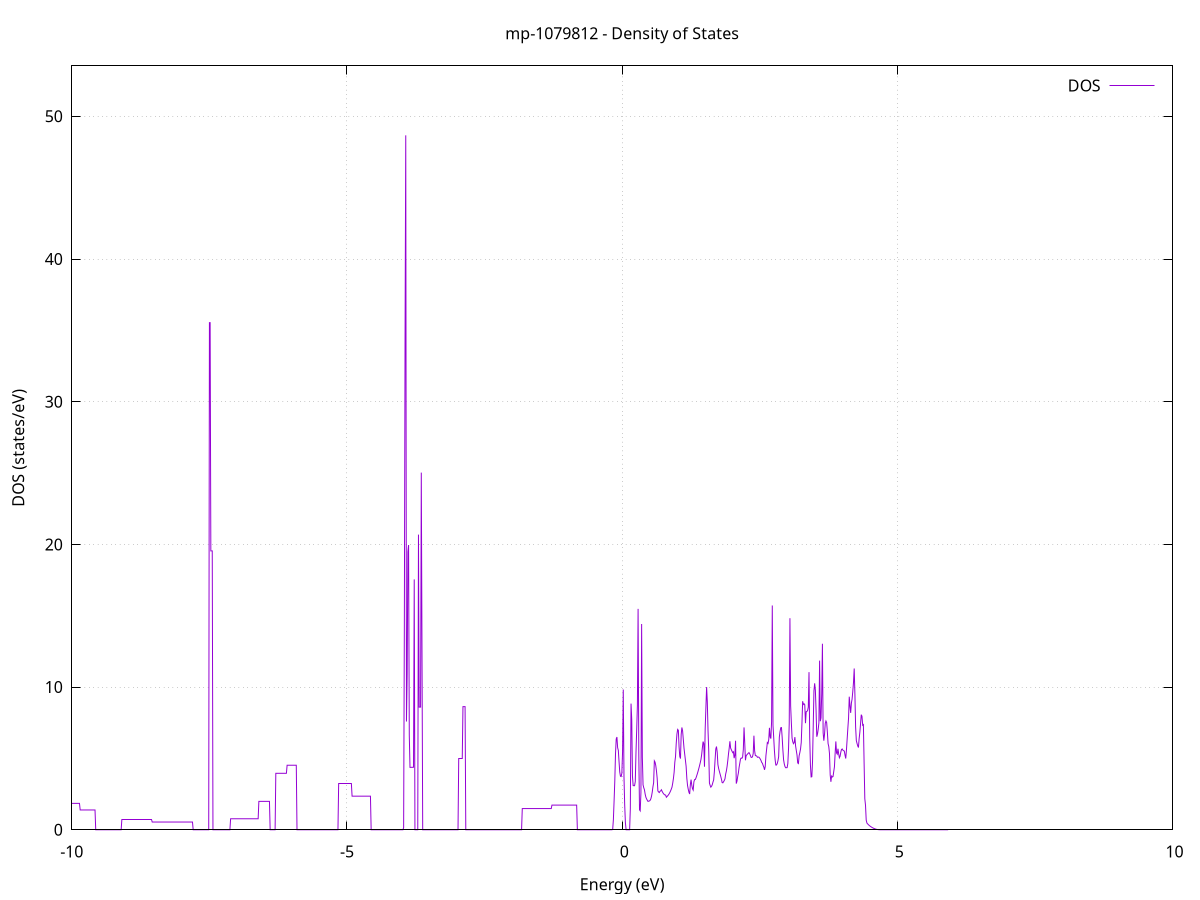 set title 'mp-1079812 - Density of States'
set xlabel 'Energy (eV)'
set ylabel 'DOS (states/eV)'
set grid
set xrange [-10:10]
set yrange [0:53.538]
set xzeroaxis lt -1
set terminal png size 800,600
set output 'mp-1079812_dos_gnuplot.png'
plot '-' using 1:2 with lines title 'DOS'
-19.741000 0.000000
-19.728200 0.000000
-19.715400 0.000000
-19.702500 0.000000
-19.689700 0.000000
-19.676900 0.000000
-19.664000 0.000000
-19.651200 0.000000
-19.638400 0.000000
-19.625500 0.000000
-19.612700 0.000000
-19.599900 0.000000
-19.587000 0.000000
-19.574200 0.000000
-19.561400 0.000000
-19.548500 0.000000
-19.535700 0.000000
-19.522900 0.000000
-19.510000 0.000000
-19.497200 0.000000
-19.484400 0.000000
-19.471500 0.000000
-19.458700 0.000000
-19.445900 0.000000
-19.433000 0.000000
-19.420200 0.000000
-19.407400 0.000000
-19.394600 0.000000
-19.381700 0.000000
-19.368900 0.000000
-19.356100 0.000000
-19.343200 0.000000
-19.330400 0.000000
-19.317600 0.000000
-19.304700 0.000000
-19.291900 0.000000
-19.279100 0.000000
-19.266200 0.000000
-19.253400 0.000000
-19.240600 0.000000
-19.227700 0.000000
-19.214900 0.000000
-19.202100 0.000000
-19.189200 0.000000
-19.176400 0.000000
-19.163600 0.000000
-19.150700 0.000000
-19.137900 0.000000
-19.125100 0.000000
-19.112200 0.000000
-19.099400 0.000000
-19.086600 0.000000
-19.073700 0.000000
-19.060900 0.000000
-19.048100 0.000000
-19.035300 0.000000
-19.022400 0.000000
-19.009600 0.000000
-18.996800 0.000000
-18.983900 0.000000
-18.971100 0.000000
-18.958300 0.000000
-18.945400 0.000000
-18.932600 0.000000
-18.919800 0.000000
-18.906900 0.000000
-18.894100 0.000000
-18.881300 0.000000
-18.868400 0.000000
-18.855600 0.000000
-18.842800 0.000000
-18.829900 0.000000
-18.817100 0.000000
-18.804300 0.000000
-18.791400 0.000000
-18.778600 0.000000
-18.765800 0.000000
-18.752900 0.000000
-18.740100 0.000000
-18.727300 0.000000
-18.714400 0.000000
-18.701600 0.000000
-18.688800 0.000000
-18.676000 0.000000
-18.663100 0.000000
-18.650300 0.000000
-18.637500 0.000000
-18.624600 0.000000
-18.611800 0.000000
-18.599000 0.000000
-18.586100 0.000000
-18.573300 0.000000
-18.560500 0.000000
-18.547600 0.000000
-18.534800 0.000000
-18.522000 0.000000
-18.509100 0.000000
-18.496300 0.000000
-18.483500 0.000000
-18.470600 0.000000
-18.457800 0.000000
-18.445000 0.000000
-18.432100 0.000000
-18.419300 0.000000
-18.406500 0.000000
-18.393600 0.000000
-18.380800 0.000000
-18.368000 0.000000
-18.355100 0.000000
-18.342300 0.000000
-18.329500 0.000000
-18.316700 0.000000
-18.303800 0.000000
-18.291000 0.000000
-18.278200 0.000000
-18.265300 0.000000
-18.252500 0.000000
-18.239700 0.000000
-18.226800 0.000000
-18.214000 0.000000
-18.201200 0.000000
-18.188300 0.000000
-18.175500 0.000000
-18.162700 0.000000
-18.149800 0.000000
-18.137000 0.000000
-18.124200 0.000000
-18.111300 0.000000
-18.098500 0.000000
-18.085700 0.000000
-18.072800 0.000000
-18.060000 0.000000
-18.047200 0.000000
-18.034300 0.000000
-18.021500 0.000000
-18.008700 0.000000
-17.995800 0.000000
-17.983000 0.000000
-17.970200 0.000000
-17.957400 0.000000
-17.944500 0.000000
-17.931700 0.000000
-17.918900 0.000000
-17.906000 0.000000
-17.893200 0.000000
-17.880400 0.000000
-17.867500 0.000000
-17.854700 0.000000
-17.841900 0.000000
-17.829000 0.000000
-17.816200 0.000000
-17.803400 0.000000
-17.790500 0.000000
-17.777700 0.000000
-17.764900 0.000000
-17.752000 0.000000
-17.739200 0.000000
-17.726400 0.000000
-17.713500 0.000000
-17.700700 0.000000
-17.687900 0.000000
-17.675000 0.000000
-17.662200 0.000000
-17.649400 0.000000
-17.636500 0.000000
-17.623700 0.000000
-17.610900 0.000000
-17.598100 0.000000
-17.585200 0.000000
-17.572400 0.000000
-17.559600 0.000000
-17.546700 0.000000
-17.533900 0.000000
-17.521100 0.000000
-17.508200 0.000000
-17.495400 0.000000
-17.482600 0.000000
-17.469700 0.000000
-17.456900 0.000000
-17.444100 0.000000
-17.431200 0.000000
-17.418400 0.000000
-17.405600 0.000000
-17.392700 0.000000
-17.379900 0.000000
-17.367100 0.000000
-17.354200 0.000000
-17.341400 0.000000
-17.328600 0.000000
-17.315700 0.000000
-17.302900 0.000000
-17.290100 0.000000
-17.277200 0.000000
-17.264400 0.000000
-17.251600 0.000000
-17.238800 0.000000
-17.225900 0.000000
-17.213100 0.000000
-17.200300 0.000000
-17.187400 0.000000
-17.174600 0.000000
-17.161800 0.000000
-17.148900 0.000000
-17.136100 0.000000
-17.123300 0.000000
-17.110400 0.000000
-17.097600 0.000000
-17.084800 0.000000
-17.071900 0.000000
-17.059100 0.000000
-17.046300 0.000000
-17.033400 0.000000
-17.020600 0.000000
-17.007800 0.000000
-16.994900 0.000000
-16.982100 0.000000
-16.969300 0.000000
-16.956400 0.000000
-16.943600 0.000000
-16.930800 0.000000
-16.917900 0.000000
-16.905100 0.000000
-16.892300 0.000000
-16.879500 0.000000
-16.866600 0.000000
-16.853800 0.000000
-16.841000 0.000000
-16.828100 0.000000
-16.815300 0.000000
-16.802500 0.000000
-16.789600 0.000000
-16.776800 0.000000
-16.764000 0.000000
-16.751100 0.000000
-16.738300 0.000000
-16.725500 0.000000
-16.712600 0.000000
-16.699800 0.000000
-16.687000 0.000000
-16.674100 0.000000
-16.661300 0.000000
-16.648500 0.000000
-16.635600 0.000000
-16.622800 0.000000
-16.610000 0.000000
-16.597100 0.000000
-16.584300 0.000000
-16.571500 0.000000
-16.558600 0.000000
-16.545800 0.000000
-16.533000 0.000000
-16.520200 0.000000
-16.507300 0.000000
-16.494500 0.000000
-16.481700 0.000000
-16.468800 0.000000
-16.456000 0.000000
-16.443200 0.000000
-16.430300 0.000000
-16.417500 0.000000
-16.404700 0.000000
-16.391800 0.000000
-16.379000 0.000000
-16.366200 0.000000
-16.353300 0.000000
-16.340500 0.000000
-16.327700 0.000000
-16.314800 0.000000
-16.302000 0.000000
-16.289200 0.000000
-16.276300 0.000000
-16.263500 0.000000
-16.250700 0.000000
-16.237800 0.000000
-16.225000 0.000000
-16.212200 0.000000
-16.199300 0.000000
-16.186500 0.000000
-16.173700 0.000000
-16.160900 0.000000
-16.148000 0.000000
-16.135200 0.000000
-16.122400 0.000000
-16.109500 0.000000
-16.096700 0.000000
-16.083900 0.000000
-16.071000 0.000000
-16.058200 0.000000
-16.045400 0.000000
-16.032500 0.000000
-16.019700 0.000000
-16.006900 0.000000
-15.994000 0.000000
-15.981200 0.000000
-15.968400 0.000000
-15.955500 0.000000
-15.942700 0.000000
-15.929900 0.000000
-15.917000 0.000000
-15.904200 0.000000
-15.891400 0.000000
-15.878500 0.000000
-15.865700 0.000000
-15.852900 0.000000
-15.840100 0.000000
-15.827200 0.000000
-15.814400 0.000000
-15.801600 0.000000
-15.788700 0.000000
-15.775900 0.000000
-15.763100 0.000000
-15.750200 0.000000
-15.737400 0.000000
-15.724600 0.000000
-15.711700 0.000000
-15.698900 0.000000
-15.686100 0.000000
-15.673200 0.000000
-15.660400 0.000000
-15.647600 0.000000
-15.634700 0.000000
-15.621900 0.000000
-15.609100 0.000000
-15.596200 0.000000
-15.583400 0.000000
-15.570600 0.000000
-15.557700 0.000000
-15.544900 0.000000
-15.532100 0.000000
-15.519200 0.000000
-15.506400 0.000000
-15.493600 0.000000
-15.480800 0.000000
-15.467900 0.000000
-15.455100 0.000000
-15.442300 0.000000
-15.429400 0.000000
-15.416600 0.000000
-15.403800 0.000000
-15.390900 0.000000
-15.378100 0.000000
-15.365300 18.483800
-15.352400 6.755700
-15.339600 6.755700
-15.326800 6.755700
-15.313900 6.755700
-15.301100 6.755700
-15.288300 0.000000
-15.275400 0.000000
-15.262600 0.000000
-15.249800 0.000000
-15.236900 0.000000
-15.224100 0.000000
-15.211300 5.734800
-15.198400 5.734800
-15.185600 5.734800
-15.172800 5.734800
-15.159900 5.734800
-15.147100 14.155900
-15.134300 14.155900
-15.121500 14.155900
-15.108600 0.000000
-15.095800 0.000000
-15.083000 0.000000
-15.070100 0.000000
-15.057300 0.000000
-15.044500 0.000000
-15.031600 0.000000
-15.018800 0.000000
-15.006000 0.000000
-14.993100 0.000000
-14.980300 0.000000
-14.967500 0.000000
-14.954600 0.000000
-14.941800 0.000000
-14.929000 0.000000
-14.916100 0.000000
-14.903300 0.000000
-14.890500 0.000000
-14.877600 0.000000
-14.864800 0.000000
-14.852000 0.000000
-14.839100 0.000000
-14.826300 0.000000
-14.813500 0.000000
-14.800600 0.000000
-14.787800 0.000000
-14.775000 0.000000
-14.762200 0.000000
-14.749300 0.000000
-14.736500 0.000000
-14.723700 0.000000
-14.710800 0.000000
-14.698000 0.000000
-14.685200 0.000000
-14.672300 0.000000
-14.659500 0.000000
-14.646700 0.000000
-14.633800 0.000000
-14.621000 0.000000
-14.608200 0.000000
-14.595300 0.000000
-14.582500 0.000000
-14.569700 0.000000
-14.556800 0.000000
-14.544000 0.000000
-14.531200 0.000000
-14.518300 0.000000
-14.505500 0.000000
-14.492700 0.000000
-14.479800 0.000000
-14.467000 0.000000
-14.454200 0.000000
-14.441300 0.000000
-14.428500 0.000000
-14.415700 0.000000
-14.402900 0.000000
-14.390000 0.000000
-14.377200 0.000000
-14.364400 0.000000
-14.351500 0.000000
-14.338700 0.000000
-14.325900 0.000000
-14.313000 0.000000
-14.300200 0.000000
-14.287400 0.000000
-14.274500 0.000000
-14.261700 0.000000
-14.248900 0.000000
-14.236000 0.000000
-14.223200 0.000000
-14.210400 0.000000
-14.197500 0.000000
-14.184700 0.000000
-14.171900 0.000000
-14.159000 0.000000
-14.146200 0.000000
-14.133400 0.000000
-14.120500 0.000000
-14.107700 0.000000
-14.094900 0.000000
-14.082000 0.000000
-14.069200 0.000000
-14.056400 0.000000
-14.043600 0.000000
-14.030700 0.000000
-14.017900 0.000000
-14.005100 0.000000
-13.992200 0.000000
-13.979400 0.000000
-13.966600 0.000000
-13.953700 0.000000
-13.940900 0.000000
-13.928100 0.000000
-13.915200 0.000000
-13.902400 0.000000
-13.889600 0.000000
-13.876700 0.000000
-13.863900 0.000000
-13.851100 0.000000
-13.838200 0.000000
-13.825400 0.000000
-13.812600 0.000000
-13.799700 0.000000
-13.786900 0.000000
-13.774100 0.000000
-13.761200 0.000000
-13.748400 0.000000
-13.735600 0.000000
-13.722700 0.000000
-13.709900 0.000000
-13.697100 0.000000
-13.684300 0.000000
-13.671400 0.000000
-13.658600 0.000000
-13.645800 0.000000
-13.632900 0.000000
-13.620100 0.000000
-13.607300 0.000000
-13.594400 0.000000
-13.581600 0.000000
-13.568800 0.000000
-13.555900 0.000000
-13.543100 0.000000
-13.530300 0.000000
-13.517400 0.000000
-13.504600 0.000000
-13.491800 0.000000
-13.478900 0.000000
-13.466100 0.000000
-13.453300 0.000000
-13.440400 0.000000
-13.427600 0.000000
-13.414800 0.000000
-13.401900 0.000000
-13.389100 0.000000
-13.376300 0.000000
-13.363400 0.000000
-13.350600 0.000000
-13.337800 0.000000
-13.325000 0.000000
-13.312100 0.000000
-13.299300 0.000000
-13.286500 0.000000
-13.273600 0.000000
-13.260800 0.000000
-13.248000 0.000000
-13.235100 0.000000
-13.222300 0.000000
-13.209500 0.000000
-13.196600 0.000000
-13.183800 0.000000
-13.171000 0.000000
-13.158100 0.000000
-13.145300 0.000000
-13.132500 0.000000
-13.119600 0.000000
-13.106800 0.000000
-13.094000 0.000000
-13.081100 0.000000
-13.068300 0.000000
-13.055500 0.000000
-13.042600 0.000000
-13.029800 0.000000
-13.017000 0.000000
-13.004100 0.000000
-12.991300 0.000000
-12.978500 0.000000
-12.965700 0.000000
-12.952800 0.000000
-12.940000 0.000000
-12.927200 0.000000
-12.914300 0.000000
-12.901500 0.000000
-12.888700 0.000000
-12.875800 0.000000
-12.863000 0.000000
-12.850200 0.000000
-12.837300 0.000000
-12.824500 0.000000
-12.811700 0.000000
-12.798800 0.000000
-12.786000 0.000000
-12.773200 0.000000
-12.760300 0.000000
-12.747500 0.000000
-12.734700 0.000000
-12.721800 0.000000
-12.709000 0.000000
-12.696200 0.000000
-12.683300 0.000000
-12.670500 0.000000
-12.657700 0.000000
-12.644800 0.000000
-12.632000 0.000000
-12.619200 0.000000
-12.606400 0.000000
-12.593500 0.000000
-12.580700 0.000000
-12.567900 0.000000
-12.555000 0.000000
-12.542200 0.000000
-12.529400 0.000000
-12.516500 0.000000
-12.503700 0.000000
-12.490900 0.000000
-12.478000 0.000000
-12.465200 0.000000
-12.452400 0.000000
-12.439500 0.000000
-12.426700 0.000000
-12.413900 0.000000
-12.401000 0.000000
-12.388200 0.000000
-12.375400 0.000000
-12.362500 0.000000
-12.349700 0.000000
-12.336900 0.000000
-12.324000 0.000000
-12.311200 0.000000
-12.298400 0.000000
-12.285500 0.000000
-12.272700 0.000000
-12.259900 0.000000
-12.247100 0.000000
-12.234200 0.000000
-12.221400 0.000000
-12.208600 0.000000
-12.195700 0.000000
-12.182900 0.000000
-12.170100 0.000000
-12.157200 0.000000
-12.144400 0.000000
-12.131600 0.000000
-12.118700 0.000000
-12.105900 0.000000
-12.093100 0.000000
-12.080200 0.000000
-12.067400 0.000000
-12.054600 0.000000
-12.041700 0.000000
-12.028900 0.000000
-12.016100 0.000000
-12.003200 0.000000
-11.990400 0.000000
-11.977600 0.000000
-11.964700 0.000000
-11.951900 0.000000
-11.939100 0.000000
-11.926200 0.000000
-11.913400 0.000000
-11.900600 0.000000
-11.887800 0.000000
-11.874900 0.000000
-11.862100 0.000000
-11.849300 0.000000
-11.836400 0.000000
-11.823600 0.000000
-11.810800 0.000000
-11.797900 0.000000
-11.785100 0.000000
-11.772300 0.000000
-11.759400 0.000000
-11.746600 0.000000
-11.733800 0.000000
-11.720900 0.000000
-11.708100 0.000000
-11.695300 0.000000
-11.682400 0.000000
-11.669600 0.000000
-11.656800 0.000000
-11.643900 0.000000
-11.631100 0.000000
-11.618300 0.000000
-11.605400 0.000000
-11.592600 0.000000
-11.579800 0.000000
-11.567000 3.596400
-11.554100 3.596400
-11.541300 3.596400
-11.528500 3.596400
-11.515600 3.596400
-11.502800 3.596400
-11.490000 3.596400
-11.477100 3.596400
-11.464300 1.264800
-11.451500 1.264800
-11.438600 1.264800
-11.425800 1.264800
-11.413000 1.264800
-11.400100 1.264800
-11.387300 1.264800
-11.374500 1.264800
-11.361600 1.264800
-11.348800 1.264800
-11.336000 1.264800
-11.323100 1.264800
-11.310300 1.264800
-11.297500 1.264800
-11.284600 1.264800
-11.271800 1.264800
-11.259000 1.264800
-11.246100 1.264800
-11.233300 1.264800
-11.220500 1.264800
-11.207700 1.264800
-11.194800 1.264800
-11.182000 1.264800
-11.169200 1.264800
-11.156300 1.264800
-11.143500 0.000000
-11.130700 0.000000
-11.117800 0.000000
-11.105000 0.000000
-11.092200 0.000000
-11.079300 0.000000
-11.066500 0.000000
-11.053700 0.000000
-11.040800 0.000000
-11.028000 0.000000
-11.015200 0.000000
-11.002300 0.000000
-10.989500 0.000000
-10.976700 0.000000
-10.963800 0.000000
-10.951000 0.000000
-10.938200 0.000000
-10.925300 0.000000
-10.912500 0.000000
-10.899700 0.000000
-10.886800 0.000000
-10.874000 0.000000
-10.861200 0.000000
-10.848400 0.000000
-10.835500 0.000000
-10.822700 0.000000
-10.809900 0.000000
-10.797000 0.000000
-10.784200 0.000000
-10.771400 0.000000
-10.758500 0.000000
-10.745700 0.000000
-10.732900 0.000000
-10.720000 0.000000
-10.707200 0.000000
-10.694400 0.000000
-10.681500 0.000000
-10.668700 0.671400
-10.655900 0.671400
-10.643000 0.671400
-10.630200 0.671400
-10.617400 0.671400
-10.604500 0.671400
-10.591700 0.671400
-10.578900 0.671400
-10.566000 0.671400
-10.553200 0.671400
-10.540400 0.671400
-10.527500 0.671400
-10.514700 0.671400
-10.501900 0.671400
-10.489100 0.671400
-10.476200 0.671400
-10.463400 0.671400
-10.450600 0.671400
-10.437700 0.671400
-10.424900 0.671400
-10.412100 0.671400
-10.399200 0.671400
-10.386400 0.671400
-10.373600 0.671400
-10.360700 0.671400
-10.347900 0.671400
-10.335100 0.671400
-10.322200 0.671400
-10.309400 0.671400
-10.296600 0.671400
-10.283700 0.671400
-10.270900 0.671400
-10.258100 0.671400
-10.245200 0.671400
-10.232400 0.671400
-10.219600 0.671400
-10.206700 0.671400
-10.193900 0.671400
-10.181100 0.671400
-10.168200 0.671400
-10.155400 0.671400
-10.142600 0.671400
-10.129800 0.671400
-10.116900 0.671400
-10.104100 0.671400
-10.091300 0.671400
-10.078400 0.671400
-10.065600 1.848800
-10.052800 1.848800
-10.039900 1.848800
-10.027100 1.848800
-10.014300 1.848800
-10.001400 1.848800
-9.988600 1.848800
-9.975800 1.848800
-9.962900 1.848800
-9.950100 1.848800
-9.937300 1.848800
-9.924400 1.848800
-9.911600 1.848800
-9.898800 1.848800
-9.885900 1.848800
-9.873100 1.848800
-9.860300 1.848800
-9.847400 1.387900
-9.834600 1.387900
-9.821800 1.387900
-9.808900 1.387900
-9.796100 1.387900
-9.783300 1.387900
-9.770500 1.387900
-9.757600 1.387900
-9.744800 1.387900
-9.732000 1.387900
-9.719100 1.387900
-9.706300 1.387900
-9.693500 1.387900
-9.680600 1.387900
-9.667800 1.387900
-9.655000 1.387900
-9.642100 1.387900
-9.629300 1.387900
-9.616500 1.387900
-9.603600 1.387900
-9.590800 1.387900
-9.578000 1.387900
-9.565100 0.000000
-9.552300 0.000000
-9.539500 0.000000
-9.526600 0.000000
-9.513800 0.000000
-9.501000 0.000000
-9.488100 0.000000
-9.475300 0.000000
-9.462500 0.000000
-9.449600 0.000000
-9.436800 0.000000
-9.424000 0.000000
-9.411200 0.000000
-9.398300 0.000000
-9.385500 0.000000
-9.372700 0.000000
-9.359800 0.000000
-9.347000 0.000000
-9.334200 0.000000
-9.321300 0.000000
-9.308500 0.000000
-9.295700 0.000000
-9.282800 0.000000
-9.270000 0.000000
-9.257200 0.000000
-9.244300 0.000000
-9.231500 0.000000
-9.218700 0.000000
-9.205800 0.000000
-9.193000 0.000000
-9.180200 0.000000
-9.167300 0.000000
-9.154500 0.000000
-9.141700 0.000000
-9.128800 0.000000
-9.116000 0.000000
-9.103200 0.000000
-9.090300 0.721300
-9.077500 0.721300
-9.064700 0.721300
-9.051900 0.721300
-9.039000 0.721300
-9.026200 0.721300
-9.013400 0.721300
-9.000500 0.721300
-8.987700 0.721300
-8.974900 0.721300
-8.962000 0.721300
-8.949200 0.721300
-8.936400 0.721300
-8.923500 0.721300
-8.910700 0.721300
-8.897900 0.721300
-8.885000 0.721300
-8.872200 0.721300
-8.859400 0.721300
-8.846500 0.721300
-8.833700 0.721300
-8.820900 0.721300
-8.808000 0.721300
-8.795200 0.721300
-8.782400 0.721300
-8.769500 0.721300
-8.756700 0.721300
-8.743900 0.721300
-8.731000 0.721300
-8.718200 0.721300
-8.705400 0.721300
-8.692600 0.721300
-8.679700 0.721300
-8.666900 0.721300
-8.654100 0.721300
-8.641200 0.721300
-8.628400 0.721300
-8.615600 0.721300
-8.602700 0.721300
-8.589900 0.721300
-8.577100 0.721300
-8.564200 0.721300
-8.551400 0.721300
-8.538600 0.541800
-8.525700 0.541800
-8.512900 0.541800
-8.500100 0.541800
-8.487200 0.541800
-8.474400 0.541800
-8.461600 0.541800
-8.448700 0.541800
-8.435900 0.541800
-8.423100 0.541800
-8.410200 0.541800
-8.397400 0.541800
-8.384600 0.541800
-8.371700 0.541800
-8.358900 0.541800
-8.346100 0.541800
-8.333300 0.541800
-8.320400 0.541800
-8.307600 0.541800
-8.294800 0.541800
-8.281900 0.541800
-8.269100 0.541800
-8.256300 0.541800
-8.243400 0.541800
-8.230600 0.541800
-8.217800 0.541800
-8.204900 0.541800
-8.192100 0.541800
-8.179300 0.541800
-8.166400 0.541800
-8.153600 0.541800
-8.140800 0.541800
-8.127900 0.541800
-8.115100 0.541800
-8.102300 0.541800
-8.089400 0.541800
-8.076600 0.541800
-8.063800 0.541800
-8.050900 0.541800
-8.038100 0.541800
-8.025300 0.541800
-8.012400 0.541800
-7.999600 0.541800
-7.986800 0.541800
-7.974000 0.541800
-7.961100 0.541800
-7.948300 0.541800
-7.935500 0.541800
-7.922600 0.541800
-7.909800 0.541800
-7.897000 0.541800
-7.884100 0.541800
-7.871300 0.541800
-7.858500 0.541800
-7.845600 0.541800
-7.832800 0.541800
-7.820000 0.541800
-7.807100 0.541800
-7.794300 0.000000
-7.781500 0.000000
-7.768600 0.000000
-7.755800 0.000000
-7.743000 0.000000
-7.730100 0.000000
-7.717300 0.000000
-7.704500 0.000000
-7.691600 0.000000
-7.678800 0.000000
-7.666000 0.000000
-7.653100 0.000000
-7.640300 0.000000
-7.627500 0.000000
-7.614700 0.000000
-7.601800 0.000000
-7.589000 0.000000
-7.576200 0.000000
-7.563300 0.000000
-7.550500 0.000000
-7.537700 0.000000
-7.524800 0.000000
-7.512000 0.000000
-7.499200 35.543700
-7.486300 35.543800
-7.473500 19.543000
-7.460700 19.543000
-7.447800 19.543000
-7.435000 0.000000
-7.422200 0.000000
-7.409300 0.000000
-7.396500 0.000000
-7.383700 0.000000
-7.370800 0.000000
-7.358000 0.000000
-7.345200 0.000000
-7.332300 0.000000
-7.319500 0.000000
-7.306700 0.000000
-7.293900 0.000000
-7.281000 0.000000
-7.268200 0.000000
-7.255400 0.000000
-7.242500 0.000000
-7.229700 0.000000
-7.216900 0.000000
-7.204000 0.000000
-7.191200 0.000000
-7.178400 0.000000
-7.165500 0.000000
-7.152700 0.000000
-7.139900 0.000000
-7.127000 0.000000
-7.114200 0.773800
-7.101400 0.773800
-7.088500 0.773800
-7.075700 0.773800
-7.062900 0.773800
-7.050000 0.773800
-7.037200 0.773800
-7.024400 0.773800
-7.011500 0.773800
-6.998700 0.773800
-6.985900 0.773800
-6.973000 0.773800
-6.960200 0.773800
-6.947400 0.773800
-6.934600 0.773800
-6.921700 0.773800
-6.908900 0.773800
-6.896100 0.773800
-6.883200 0.773800
-6.870400 0.773800
-6.857600 0.773800
-6.844700 0.773800
-6.831900 0.773800
-6.819100 0.773800
-6.806200 0.773800
-6.793400 0.773800
-6.780600 0.773800
-6.767700 0.773800
-6.754900 0.773800
-6.742100 0.773800
-6.729200 0.773800
-6.716400 0.773800
-6.703600 0.773800
-6.690700 0.773800
-6.677900 0.773800
-6.665100 0.773800
-6.652200 0.773800
-6.639400 0.773800
-6.626600 0.773800
-6.613700 0.773800
-6.600900 1.990300
-6.588100 1.990300
-6.575300 1.990300
-6.562400 1.990300
-6.549600 1.990300
-6.536800 1.990300
-6.523900 1.990300
-6.511100 1.990300
-6.498300 1.990300
-6.485400 1.990300
-6.472600 1.990300
-6.459800 1.990300
-6.446900 1.990300
-6.434100 1.990300
-6.421300 1.990300
-6.408400 1.990300
-6.395600 0.000000
-6.382800 0.000000
-6.369900 0.000000
-6.357100 0.000000
-6.344300 0.000000
-6.331400 0.000000
-6.318600 0.000000
-6.305800 0.000000
-6.292900 3.958100
-6.280100 3.958100
-6.267300 3.958100
-6.254400 3.958100
-6.241600 3.958100
-6.228800 3.958100
-6.216000 3.958100
-6.203100 3.958100
-6.190300 3.958100
-6.177500 3.958100
-6.164600 3.958100
-6.151800 3.958100
-6.139000 3.958100
-6.126100 3.958100
-6.113300 3.958100
-6.100500 3.958100
-6.087600 4.521300
-6.074800 4.521300
-6.062000 4.521300
-6.049100 4.521300
-6.036300 4.521300
-6.023500 4.521300
-6.010600 4.521300
-5.997800 4.521300
-5.985000 4.521300
-5.972100 4.521300
-5.959300 4.521300
-5.946500 4.521300
-5.933600 4.521300
-5.920800 4.521300
-5.908000 0.000000
-5.895100 0.000000
-5.882300 0.000000
-5.869500 0.000000
-5.856700 0.000000
-5.843800 0.000000
-5.831000 0.000000
-5.818200 0.000000
-5.805300 0.000000
-5.792500 0.000000
-5.779700 0.000000
-5.766800 0.000000
-5.754000 0.000000
-5.741200 0.000000
-5.728300 0.000000
-5.715500 0.000000
-5.702700 0.000000
-5.689800 0.000000
-5.677000 0.000000
-5.664200 0.000000
-5.651300 0.000000
-5.638500 0.000000
-5.625700 0.000000
-5.612800 0.000000
-5.600000 0.000000
-5.587200 0.000000
-5.574300 0.000000
-5.561500 0.000000
-5.548700 0.000000
-5.535800 0.000000
-5.523000 0.000000
-5.510200 0.000000
-5.497400 0.000000
-5.484500 0.000000
-5.471700 0.000000
-5.458900 0.000000
-5.446000 0.000000
-5.433200 0.000000
-5.420400 0.000000
-5.407500 0.000000
-5.394700 0.000000
-5.381900 0.000000
-5.369000 0.000000
-5.356200 0.000000
-5.343400 0.000000
-5.330500 0.000000
-5.317700 0.000000
-5.304900 0.000000
-5.292000 0.000000
-5.279200 0.000000
-5.266400 0.000000
-5.253500 0.000000
-5.240700 0.000000
-5.227900 0.000000
-5.215000 0.000000
-5.202200 0.000000
-5.189400 0.000000
-5.176500 0.000000
-5.163700 0.000000
-5.150900 3.244100
-5.138100 3.244100
-5.125200 3.244100
-5.112400 3.244100
-5.099600 3.244100
-5.086700 3.244100
-5.073900 3.244100
-5.061100 3.244100
-5.048200 3.244100
-5.035400 3.244100
-5.022600 3.244100
-5.009700 3.244100
-4.996900 3.244100
-4.984100 3.244100
-4.971200 3.244100
-4.958400 3.244100
-4.945600 3.244100
-4.932700 3.244100
-4.919900 3.244100
-4.907100 2.355000
-4.894200 2.355000
-4.881400 2.355000
-4.868600 2.355000
-4.855700 2.355000
-4.842900 2.355000
-4.830100 2.355000
-4.817200 2.355000
-4.804400 2.355000
-4.791600 2.355000
-4.778800 2.355000
-4.765900 2.355000
-4.753100 2.355000
-4.740300 2.355000
-4.727400 2.355000
-4.714600 2.355000
-4.701800 2.355000
-4.688900 2.355000
-4.676100 2.355000
-4.663300 2.355000
-4.650400 2.355000
-4.637600 2.355000
-4.624800 2.355000
-4.611900 2.355000
-4.599100 2.355000
-4.586300 2.355000
-4.573400 2.355000
-4.560600 0.000000
-4.547800 0.000000
-4.534900 0.000000
-4.522100 0.000000
-4.509300 0.000000
-4.496400 0.000000
-4.483600 0.000000
-4.470800 0.000000
-4.457900 0.000000
-4.445100 0.000000
-4.432300 0.000000
-4.419500 0.000000
-4.406600 0.000000
-4.393800 0.000000
-4.381000 0.000000
-4.368100 0.000000
-4.355300 0.000000
-4.342500 0.000000
-4.329600 0.000000
-4.316800 0.000000
-4.304000 0.000000
-4.291100 0.000000
-4.278300 0.000000
-4.265500 0.000000
-4.252600 0.000000
-4.239800 0.000000
-4.227000 0.000000
-4.214100 0.000000
-4.201300 0.000000
-4.188500 0.000000
-4.175600 0.000000
-4.162800 0.000000
-4.150000 0.000000
-4.137100 0.000000
-4.124300 0.000000
-4.111500 0.000000
-4.098600 0.000000
-4.085800 0.000000
-4.073000 0.000000
-4.060200 0.000000
-4.047300 0.000000
-4.034500 0.000000
-4.021700 0.000000
-4.008800 0.000000
-3.996000 0.000000
-3.983200 0.000000
-3.970300 0.152600
-3.957500 14.219500
-3.944700 34.227900
-3.931800 48.671200
-3.919000 7.584700
-3.906200 10.910800
-3.893300 19.482100
-3.880500 19.956000
-3.867700 6.630600
-3.854800 4.373300
-3.842000 4.374700
-3.829200 4.376400
-3.816300 4.378200
-3.803500 4.380300
-3.790700 4.382600
-3.777800 17.548500
-3.765000 0.000000
-3.752200 0.000000
-3.739300 0.000000
-3.726500 0.000000
-3.713700 0.000000
-3.700900 20.686200
-3.688000 8.596200
-3.675200 8.596100
-3.662400 8.596500
-3.649500 25.030500
-3.636700 12.476300
-3.623900 0.000000
-3.611000 0.000000
-3.598200 0.000000
-3.585400 0.000000
-3.572500 0.000000
-3.559700 0.000000
-3.546900 0.000000
-3.534000 0.000000
-3.521200 0.000000
-3.508400 0.000000
-3.495500 0.000000
-3.482700 0.000000
-3.469900 0.000000
-3.457000 0.000000
-3.444200 0.000000
-3.431400 0.000000
-3.418500 0.000000
-3.405700 0.000000
-3.392900 0.000000
-3.380000 0.000000
-3.367200 0.000000
-3.354400 0.000000
-3.341600 0.000000
-3.328700 0.000000
-3.315900 0.000000
-3.303100 0.000000
-3.290200 0.000000
-3.277400 0.000000
-3.264600 0.000000
-3.251700 0.000000
-3.238900 0.000000
-3.226100 0.000000
-3.213200 0.000000
-3.200400 0.000000
-3.187600 0.000000
-3.174700 0.000000
-3.161900 0.000000
-3.149100 0.000000
-3.136200 0.000000
-3.123400 0.000000
-3.110600 0.000000
-3.097700 0.000000
-3.084900 0.000000
-3.072100 0.000000
-3.059200 0.000000
-3.046400 0.000000
-3.033600 0.000000
-3.020800 0.000000
-3.007900 0.000000
-2.995100 0.000000
-2.982300 0.000000
-2.969400 4.993500
-2.956600 4.993500
-2.943800 4.993500
-2.930900 4.993500
-2.918100 4.993500
-2.905300 4.993500
-2.892400 8.631700
-2.879600 8.631700
-2.866800 8.631700
-2.853900 8.631700
-2.841100 0.000000
-2.828300 0.000000
-2.815400 0.000000
-2.802600 0.000000
-2.789800 0.000000
-2.776900 0.000000
-2.764100 0.000000
-2.751300 0.000000
-2.738400 0.000000
-2.725600 0.000000
-2.712800 0.000000
-2.699900 0.000000
-2.687100 0.000000
-2.674300 0.000000
-2.661500 0.000000
-2.648600 0.000000
-2.635800 0.000000
-2.623000 0.000000
-2.610100 0.000000
-2.597300 0.000000
-2.584500 0.000000
-2.571600 0.000000
-2.558800 0.000000
-2.546000 0.000000
-2.533100 0.000000
-2.520300 0.000000
-2.507500 0.000000
-2.494600 0.000000
-2.481800 0.000000
-2.469000 0.000000
-2.456100 0.000000
-2.443300 0.000000
-2.430500 0.000000
-2.417600 0.000000
-2.404800 0.000000
-2.392000 0.000000
-2.379100 0.000000
-2.366300 0.000000
-2.353500 0.000000
-2.340600 0.000000
-2.327800 0.000000
-2.315000 0.000000
-2.302200 0.000000
-2.289300 0.000000
-2.276500 0.000000
-2.263700 0.000000
-2.250800 0.000000
-2.238000 0.000000
-2.225200 0.000000
-2.212300 0.000000
-2.199500 0.000000
-2.186700 0.000000
-2.173800 0.000000
-2.161000 0.000000
-2.148200 0.000000
-2.135300 0.000000
-2.122500 0.000000
-2.109700 0.000000
-2.096800 0.000000
-2.084000 0.000000
-2.071200 0.000000
-2.058300 0.000000
-2.045500 0.000000
-2.032700 0.000000
-2.019800 0.000000
-2.007000 0.000000
-1.994200 0.000000
-1.981300 0.000000
-1.968500 0.000000
-1.955700 0.000000
-1.942900 0.000000
-1.930000 0.000000
-1.917200 0.000000
-1.904400 0.000000
-1.891500 0.000000
-1.878700 0.000000
-1.865900 0.000000
-1.853000 0.000000
-1.840200 0.000000
-1.827400 0.000000
-1.814500 1.487400
-1.801700 1.487400
-1.788900 1.487400
-1.776000 1.487400
-1.763200 1.487400
-1.750400 1.487400
-1.737500 1.487400
-1.724700 1.487400
-1.711900 1.487400
-1.699000 1.487400
-1.686200 1.487400
-1.673400 1.487400
-1.660500 1.487400
-1.647700 1.487400
-1.634900 1.487400
-1.622000 1.487400
-1.609200 1.487400
-1.596400 1.487400
-1.583600 1.487400
-1.570700 1.487400
-1.557900 1.487400
-1.545100 1.487400
-1.532200 1.487400
-1.519400 1.487400
-1.506600 1.487400
-1.493700 1.487400
-1.480900 1.487400
-1.468100 1.487400
-1.455200 1.487400
-1.442400 1.487400
-1.429600 1.487400
-1.416700 1.487400
-1.403900 1.487400
-1.391100 1.487400
-1.378200 1.487400
-1.365400 1.487400
-1.352600 1.487400
-1.339700 1.487400
-1.326900 1.487400
-1.314100 1.487400
-1.301200 1.487400
-1.288400 1.487400
-1.275600 1.729000
-1.262700 1.729000
-1.249900 1.729000
-1.237100 1.729000
-1.224300 1.729000
-1.211400 1.729000
-1.198600 1.729000
-1.185800 1.729000
-1.172900 1.729000
-1.160100 1.729000
-1.147300 1.729000
-1.134400 1.729000
-1.121600 1.729000
-1.108800 1.729000
-1.095900 1.729000
-1.083100 1.729000
-1.070300 1.729000
-1.057400 1.729000
-1.044600 1.729000
-1.031800 1.729000
-1.018900 1.729000
-1.006100 1.729000
-0.993300 1.729000
-0.980400 1.729000
-0.967600 1.729000
-0.954800 1.729000
-0.941900 1.729000
-0.929100 1.729000
-0.916300 1.729000
-0.903400 1.729000
-0.890600 1.729000
-0.877800 1.729000
-0.865000 1.729000
-0.852100 1.729000
-0.839300 1.729000
-0.826500 1.729000
-0.813600 0.000000
-0.800800 0.000000
-0.788000 0.000000
-0.775100 0.000000
-0.762300 0.000000
-0.749500 0.000000
-0.736600 0.000000
-0.723800 0.000000
-0.711000 0.000000
-0.698100 0.000000
-0.685300 0.000000
-0.672500 0.000000
-0.659600 0.000000
-0.646800 0.000000
-0.634000 0.000000
-0.621100 0.000000
-0.608300 0.000000
-0.595500 0.000000
-0.582600 0.000000
-0.569800 0.000000
-0.557000 0.000000
-0.544100 0.000000
-0.531300 0.000000
-0.518500 0.000000
-0.505700 0.000000
-0.492800 0.000000
-0.480000 0.000000
-0.467200 0.000000
-0.454300 0.000000
-0.441500 0.000000
-0.428700 0.000000
-0.415800 0.000000
-0.403000 0.000000
-0.390200 0.000000
-0.377300 0.000000
-0.364500 0.000000
-0.351700 0.000000
-0.338800 0.000000
-0.326000 0.000000
-0.313200 0.000000
-0.300300 0.000000
-0.287500 0.000000
-0.274700 0.000000
-0.261800 0.000000
-0.249000 0.000000
-0.236200 0.000000
-0.223300 0.000000
-0.210500 0.000000
-0.197700 0.000000
-0.184800 0.000000
-0.172000 0.018900
-0.159200 0.709800
-0.146400 2.017700
-0.133500 3.428900
-0.120700 5.316700
-0.107900 6.358900
-0.095000 6.500000
-0.082200 5.756600
-0.069400 5.562200
-0.056500 4.781600
-0.043700 4.053700
-0.030900 3.753300
-0.018000 3.732300
-0.005200 3.962900
0.007600 5.470600
0.020500 9.830600
0.033300 3.738100
0.046100 1.763100
0.059000 0.502900
0.071800 0.000000
0.084600 0.000000
0.097500 0.000000
0.110300 0.000000
0.123100 0.000000
0.136000 0.000000
0.148800 1.478600
0.161600 8.843000
0.174500 7.704400
0.187300 3.751100
0.200100 3.095500
0.212900 3.088700
0.225800 3.089400
0.238600 3.383800
0.251400 5.407700
0.264300 6.982900
0.277100 8.709400
0.289900 15.481000
0.302800 5.262900
0.315600 1.399600
0.328400 1.325300
0.341300 2.594300
0.354100 14.419600
0.366900 5.077000
0.379800 3.151400
0.392600 2.947700
0.405400 2.800900
0.418300 2.496600
0.431100 2.285200
0.443900 2.162900
0.456800 2.071000
0.469600 1.989700
0.482400 2.006900
0.495300 2.019800
0.508100 2.060300
0.520900 2.160100
0.533800 2.352900
0.546600 2.634100
0.559400 3.007100
0.572200 3.299100
0.585100 4.831200
0.597900 4.741600
0.610700 4.506400
0.623600 4.127200
0.636400 3.612200
0.649200 2.724300
0.662100 2.650200
0.674900 2.607800
0.687700 2.695400
0.700600 2.729400
0.713400 2.803600
0.726200 2.693300
0.739100 2.601500
0.751900 2.528300
0.764700 2.473600
0.777600 2.437800
0.790400 2.432900
0.803200 2.279000
0.816100 2.331300
0.828900 2.387200
0.841700 2.449300
0.854600 2.526000
0.867400 2.618100
0.880200 2.725700
0.893000 2.848700
0.905900 2.987100
0.918700 3.259500
0.931500 3.589200
0.944400 4.028700
0.957200 4.736000
0.970000 5.131400
0.982900 6.067900
0.995700 6.710600
1.008500 7.033300
1.021400 6.969600
1.034200 5.823100
1.047000 5.139600
1.059900 4.989900
1.072700 6.679000
1.085500 7.170200
1.098400 6.927700
1.111200 6.325600
1.124000 5.726400
1.136900 5.295800
1.149700 4.876300
1.162500 4.442100
1.175400 3.604000
1.188200 3.106500
1.201000 2.841800
1.213900 2.625000
1.226700 2.505800
1.239500 3.174100
1.252300 3.514500
1.265200 3.126100
1.278000 2.877000
1.290800 2.779600
1.303700 3.355100
1.316500 3.518000
1.329300 3.520700
1.342200 3.640700
1.355000 3.788000
1.367800 3.947500
1.380700 4.118400
1.393500 4.300900
1.406300 4.494800
1.419200 4.700200
1.432000 4.927200
1.444800 5.264100
1.457700 5.742800
1.470500 6.181400
1.483300 6.030700
1.496200 4.419900
1.509000 7.099600
1.521800 8.561800
1.534700 10.004200
1.547500 8.966300
1.560300 6.971000
1.573200 5.560400
1.586000 3.276700
1.598800 3.108500
1.611600 2.986700
1.624500 3.049400
1.637300 3.154800
1.650100 3.341100
1.663000 3.493700
1.675800 4.083600
1.688600 4.899000
1.701500 5.660900
1.714300 5.833300
1.727100 5.448100
1.740000 4.569900
1.752800 4.302800
1.765600 4.107100
1.778500 3.923300
1.791300 3.742500
1.804100 3.550400
1.817000 3.307700
1.829800 3.289300
1.842600 3.366900
1.855500 3.450800
1.868300 3.569600
1.881100 3.905300
1.894000 4.122200
1.906800 4.439500
1.919600 4.847700
1.932500 5.324000
1.945300 5.726100
1.958100 6.202200
1.970900 5.728400
1.983800 5.612800
1.996600 5.504800
2.009400 5.404600
2.022300 5.460700
2.035100 5.018300
2.047900 5.237700
2.060800 6.238500
2.073600 3.236500
2.086400 3.404700
2.099300 3.725100
2.112100 3.985000
2.124900 4.372500
2.137800 4.664500
2.150600 4.960500
2.163400 5.028600
2.176300 5.011300
2.189100 5.104000
2.201900 5.630600
2.214800 7.175800
2.227600 6.082200
2.240400 4.871300
2.253300 5.193500
2.266100 5.253900
2.278900 5.310400
2.291800 5.363100
2.304600 5.408400
2.317400 5.323200
2.330200 5.205400
2.343100 5.076600
2.355900 5.069800
2.368700 5.117700
2.381600 5.346200
2.394400 6.593900
2.407200 5.534100
2.420100 5.198100
2.432900 5.193700
2.445700 5.163000
2.458600 5.079800
2.471400 5.093400
2.484200 5.090600
2.497100 5.032600
2.509900 4.956000
2.522700 4.858000
2.535600 4.722500
2.548400 4.662100
2.561200 4.514800
2.574100 4.395500
2.586900 4.202300
2.599700 4.430000
2.612600 5.199000
2.625400 5.646000
2.638200 6.111700
2.651100 6.052600
2.663900 6.327100
2.676700 7.143900
2.689500 6.495900
2.702400 6.393300
2.715200 7.572000
2.728000 15.720000
2.740900 7.331700
2.753700 6.479100
2.766500 5.561400
2.779400 4.916000
2.792200 4.539600
2.805000 4.539600
2.817900 4.637900
2.830700 4.832000
2.843500 5.116400
2.856400 6.500600
2.869200 6.889000
2.882000 7.152000
2.894900 7.162500
2.907700 6.468600
2.920500 5.602500
2.933400 4.900200
2.946200 4.611600
2.959000 4.428500
2.971900 4.347500
2.984700 4.349700
2.997500 4.355000
3.010400 4.638300
3.023200 5.669200
3.036000 7.446300
3.048800 14.826600
3.061700 8.681000
3.074500 7.505200
3.087300 6.426000
3.100200 6.166300
3.113000 6.031500
3.125800 6.103900
3.138700 6.495800
3.151500 5.876900
3.164300 5.558000
3.177200 5.243900
3.190000 4.684200
3.202800 4.640900
3.215700 5.185400
3.228500 5.401800
3.241300 5.662800
3.254200 6.116300
3.267000 7.456400
3.279800 9.007200
3.292700 8.783900
3.305500 8.830500
3.318300 8.757700
3.331200 7.472400
3.344000 8.273000
3.356800 8.296200
3.369700 8.352800
3.382500 8.597200
3.395300 11.049100
3.408100 6.475900
3.421000 4.534100
3.433800 3.701300
3.446600 3.717300
3.459500 4.788100
3.472300 7.316700
3.485100 9.742900
3.498000 10.263400
3.510800 9.788800
3.523600 8.382900
3.536500 6.520300
3.549300 6.706100
3.562100 7.029400
3.575000 7.497500
3.587800 11.855000
3.600600 7.607800
3.613500 7.835400
3.626300 9.505500
3.639100 13.037300
3.652000 6.803700
3.664800 6.242200
3.677600 6.700600
3.690500 7.457900
3.703300 7.624300
3.716100 7.512400
3.729000 6.825100
3.741800 6.041600
3.754600 5.830400
3.767400 5.341300
3.780300 3.841200
3.793100 3.363100
3.805900 3.761200
3.818800 3.697700
3.831600 3.731000
3.844400 4.070700
3.857300 4.407600
3.870100 5.363500
3.882900 6.190900
3.895800 5.380400
3.908600 5.300400
3.921400 5.681100
3.934300 5.318200
3.947100 5.047800
3.959900 5.151900
3.972800 5.434300
3.985600 5.626700
3.998400 5.663800
4.011300 5.576400
4.024100 5.543400
4.036900 5.515900
4.049800 5.227100
4.062600 4.995100
4.075400 5.582700
4.088300 6.350900
4.101100 7.117100
4.113900 7.831200
4.126700 9.328600
4.139600 8.682700
4.152400 8.192100
4.165200 8.869600
4.178100 9.161000
4.190900 9.699200
4.203700 10.325100
4.216600 11.303300
4.229400 9.472100
4.242200 7.199000
4.255100 6.251400
4.267900 6.055300
4.280700 5.879400
4.293600 5.765500
4.306400 6.394100
4.319200 6.834100
4.332100 7.443300
4.344900 8.066500
4.357700 7.953600
4.370600 7.324800
4.383400 7.369400
4.396200 4.727000
4.409100 2.175200
4.421900 1.722400
4.434700 0.682100
4.447600 0.470800
4.460400 0.414100
4.473200 0.362600
4.486000 0.316200
4.498900 0.274900
4.511700 0.238000
4.524500 0.203700
4.537400 0.172200
4.550200 0.143300
4.563000 0.117200
4.575900 0.093700
4.588700 0.073000
4.601500 0.054900
4.614400 0.039600
4.627200 0.026900
4.640000 0.016900
4.652900 0.009700
4.665700 0.005000
4.678500 0.002000
4.691400 0.000300
4.704200 0.000000
4.717000 0.000000
4.729900 0.000000
4.742700 0.000000
4.755500 0.000000
4.768400 0.000000
4.781200 0.000000
4.794000 0.000000
4.806900 0.000000
4.819700 0.000000
4.832500 0.000000
4.845300 0.000000
4.858200 0.000000
4.871000 0.000000
4.883800 0.000000
4.896700 0.000000
4.909500 0.000000
4.922300 0.000000
4.935200 0.000000
4.948000 0.000000
4.960800 0.000000
4.973700 0.000000
4.986500 0.000000
4.999300 0.000000
5.012200 0.000000
5.025000 0.000000
5.037800 0.000000
5.050700 0.000000
5.063500 0.000000
5.076300 0.000000
5.089200 0.000000
5.102000 0.000000
5.114800 0.000000
5.127700 0.000000
5.140500 0.000000
5.153300 0.000000
5.166100 0.000000
5.179000 0.000000
5.191800 0.000000
5.204600 0.000000
5.217500 0.000000
5.230300 0.000000
5.243100 0.000000
5.256000 0.000000
5.268800 0.000000
5.281600 0.000000
5.294500 0.000000
5.307300 0.000000
5.320100 0.000000
5.333000 0.000000
5.345800 0.000000
5.358600 0.000000
5.371500 0.000000
5.384300 0.000000
5.397100 0.000000
5.410000 0.000000
5.422800 0.000000
5.435600 0.000000
5.448500 0.000000
5.461300 0.000000
5.474100 0.000000
5.487000 0.000000
5.499800 0.000000
5.512600 0.000000
5.525400 0.000000
5.538300 0.000000
5.551100 0.000000
5.563900 0.000000
5.576800 0.000000
5.589600 0.000000
5.602400 0.000000
5.615300 0.000000
5.628100 0.000000
5.640900 0.000000
5.653800 0.000000
5.666600 0.000000
5.679400 0.000000
5.692300 0.000000
5.705100 0.000000
5.717900 0.000000
5.730800 0.000000
5.743600 0.000000
5.756400 0.000000
5.769300 0.000000
5.782100 0.000000
5.794900 0.000000
5.807800 0.000000
5.820600 0.000000
5.833400 0.000000
5.846300 0.000000
5.859100 0.000000
5.871900 0.000000
5.884700 0.000000
5.897600 0.000000
5.910400 0.000000
5.923200 0.000000
e

